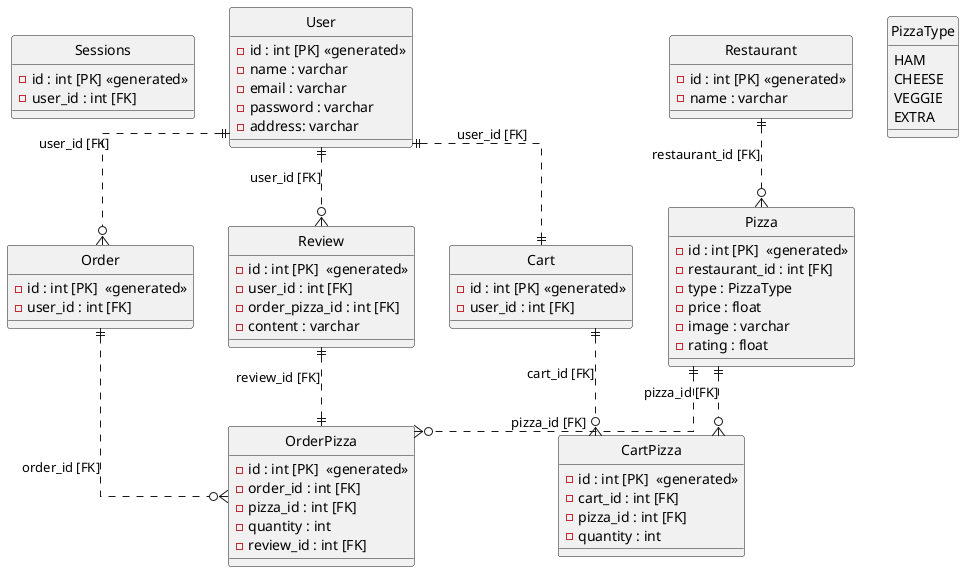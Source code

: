 @startuml pizzaburger service

skinparam Linetype ortho
hide circle

class Sessions {
    -id : int [PK] <<generated>>
    -user_id : int [FK]
}

class User {
    -id : int [PK] <<generated>>
    -name : varchar
    -email : varchar
    -password : varchar
    -address: varchar
}

class Cart {
    -id : int [PK] <<generated>>
    -user_id : int [FK]
}

class Restaurant {
    -id : int [PK] <<generated>>
    -name : varchar
}

class Review {
    -id : int [PK]  <<generated>>
    -user_id : int [FK]
    -order_pizza_id : int [FK]
    -content : varchar
}

class Pizza {
    -id : int [PK]  <<generated>>
    -restaurant_id : int [FK]
    -type : PizzaType
    -price : float
    -image : varchar
    -rating : float
}


class Order {
    -id : int [PK]  <<generated>>
    -user_id : int [FK]
}

enum PizzaType {
  HAM
  CHEESE
  VEGGIE
  EXTRA
}

class OrderPizza {
    -id : int [PK]  <<generated>>
    -order_id : int [FK]
    -pizza_id : int [FK]
    -quantity : int
    -review_id : int [FK]
}

class CartPizza {
    -id : int [PK]  <<generated>>
    -cart_id : int [FK]
    -pizza_id : int [FK]
    -quantity : int
}

' Define relationships
User ||..|| Cart : "user_id [FK]"

User ||..o{ Order : "user_id [FK]"
User ||..o{ Review : "user_id [FK]"

Pizza ||..o{ OrderPizza : "pizza_id [FK]"
Order ||..o{ OrderPizza : "order_id [FK]"

Restaurant ||..o{ Pizza : "restaurant_id [FK]"

Cart ||..o{ CartPizza : "cart_id [FK]"
Pizza ||..o{ CartPizza : "pizza_id [FK]"

Review ||..|| OrderPizza : "review_id [FK]"
@enduml
